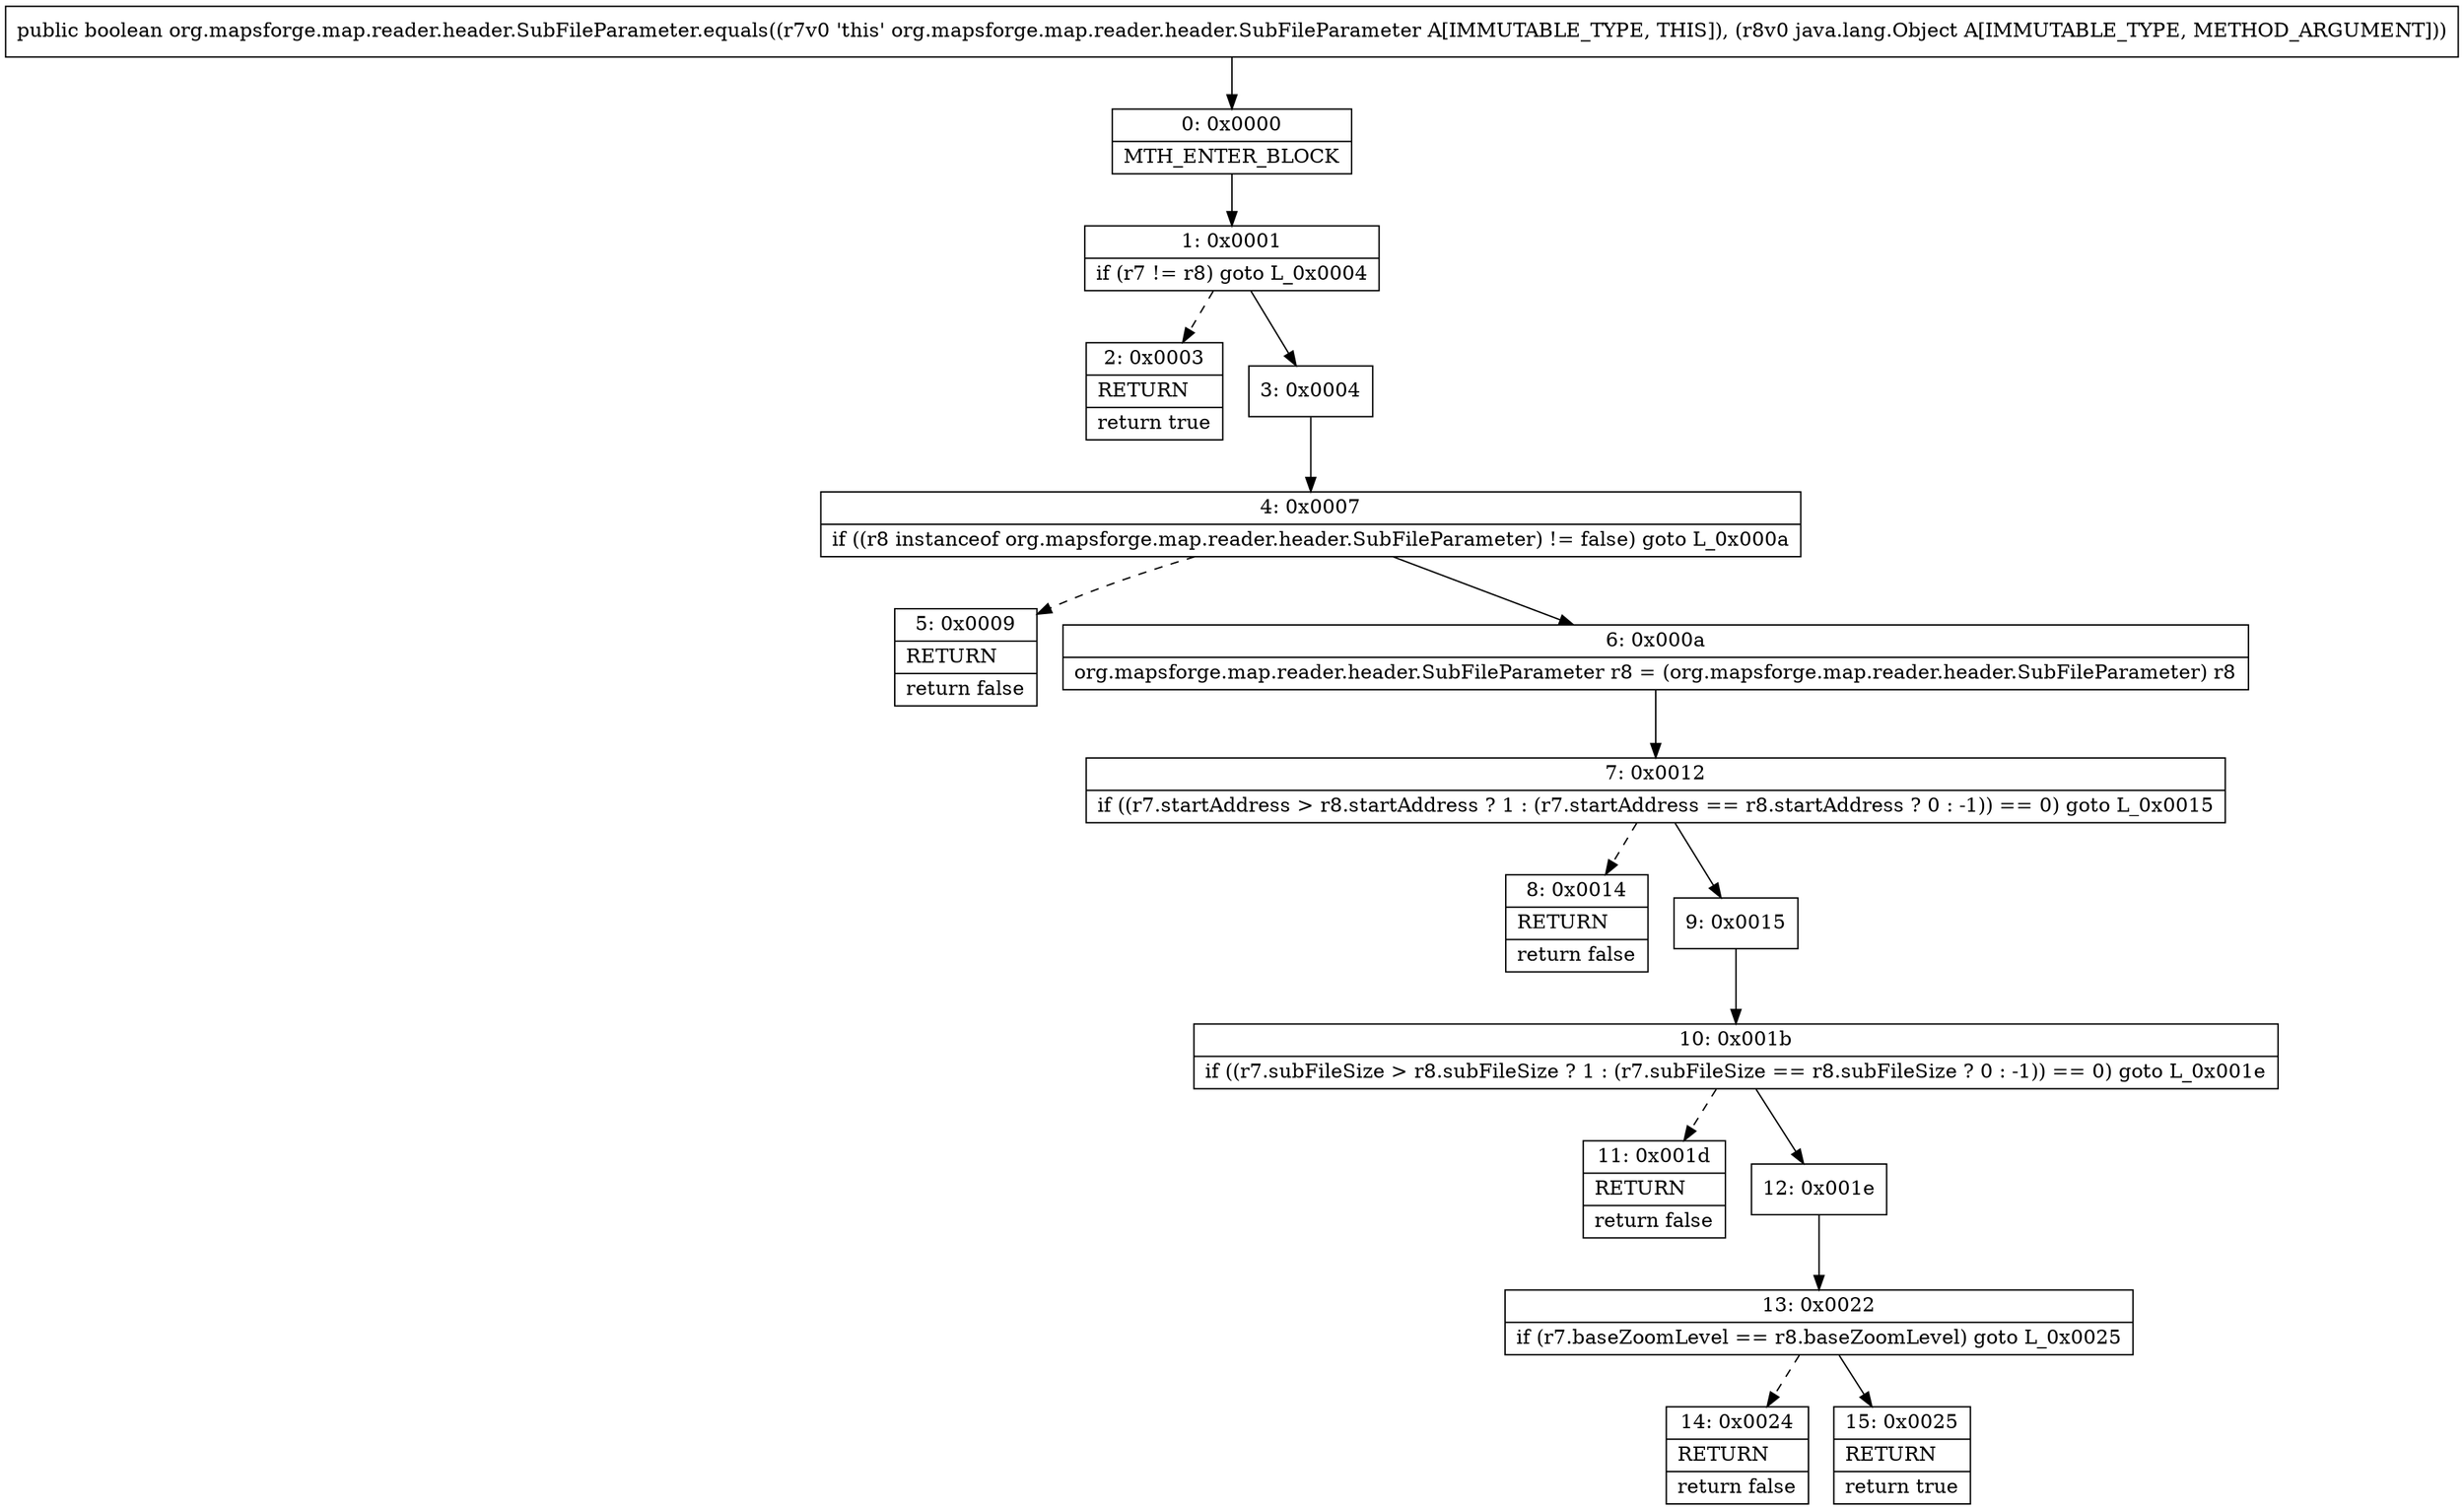 digraph "CFG fororg.mapsforge.map.reader.header.SubFileParameter.equals(Ljava\/lang\/Object;)Z" {
Node_0 [shape=record,label="{0\:\ 0x0000|MTH_ENTER_BLOCK\l}"];
Node_1 [shape=record,label="{1\:\ 0x0001|if (r7 != r8) goto L_0x0004\l}"];
Node_2 [shape=record,label="{2\:\ 0x0003|RETURN\l|return true\l}"];
Node_3 [shape=record,label="{3\:\ 0x0004}"];
Node_4 [shape=record,label="{4\:\ 0x0007|if ((r8 instanceof org.mapsforge.map.reader.header.SubFileParameter) != false) goto L_0x000a\l}"];
Node_5 [shape=record,label="{5\:\ 0x0009|RETURN\l|return false\l}"];
Node_6 [shape=record,label="{6\:\ 0x000a|org.mapsforge.map.reader.header.SubFileParameter r8 = (org.mapsforge.map.reader.header.SubFileParameter) r8\l}"];
Node_7 [shape=record,label="{7\:\ 0x0012|if ((r7.startAddress \> r8.startAddress ? 1 : (r7.startAddress == r8.startAddress ? 0 : \-1)) == 0) goto L_0x0015\l}"];
Node_8 [shape=record,label="{8\:\ 0x0014|RETURN\l|return false\l}"];
Node_9 [shape=record,label="{9\:\ 0x0015}"];
Node_10 [shape=record,label="{10\:\ 0x001b|if ((r7.subFileSize \> r8.subFileSize ? 1 : (r7.subFileSize == r8.subFileSize ? 0 : \-1)) == 0) goto L_0x001e\l}"];
Node_11 [shape=record,label="{11\:\ 0x001d|RETURN\l|return false\l}"];
Node_12 [shape=record,label="{12\:\ 0x001e}"];
Node_13 [shape=record,label="{13\:\ 0x0022|if (r7.baseZoomLevel == r8.baseZoomLevel) goto L_0x0025\l}"];
Node_14 [shape=record,label="{14\:\ 0x0024|RETURN\l|return false\l}"];
Node_15 [shape=record,label="{15\:\ 0x0025|RETURN\l|return true\l}"];
MethodNode[shape=record,label="{public boolean org.mapsforge.map.reader.header.SubFileParameter.equals((r7v0 'this' org.mapsforge.map.reader.header.SubFileParameter A[IMMUTABLE_TYPE, THIS]), (r8v0 java.lang.Object A[IMMUTABLE_TYPE, METHOD_ARGUMENT])) }"];
MethodNode -> Node_0;
Node_0 -> Node_1;
Node_1 -> Node_2[style=dashed];
Node_1 -> Node_3;
Node_3 -> Node_4;
Node_4 -> Node_5[style=dashed];
Node_4 -> Node_6;
Node_6 -> Node_7;
Node_7 -> Node_8[style=dashed];
Node_7 -> Node_9;
Node_9 -> Node_10;
Node_10 -> Node_11[style=dashed];
Node_10 -> Node_12;
Node_12 -> Node_13;
Node_13 -> Node_14[style=dashed];
Node_13 -> Node_15;
}

